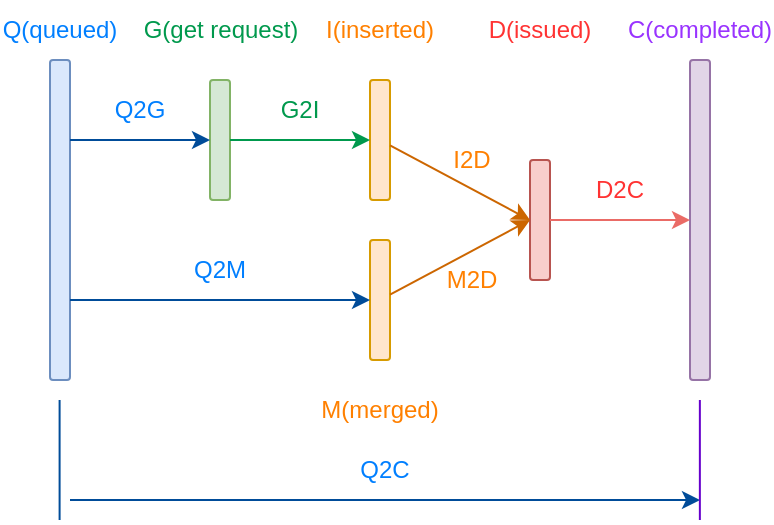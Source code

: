 <mxfile version="19.0.3" type="device"><diagram id="qlo248APup-mXne8M70k" name="第 1 页"><mxGraphModel dx="769" dy="475" grid="1" gridSize="5" guides="1" tooltips="1" connect="1" arrows="1" fold="1" page="1" pageScale="1" pageWidth="827" pageHeight="1169" math="0" shadow="0"><root><mxCell id="0"/><mxCell id="1" parent="0"/><mxCell id="tnAz2uK4wf-B3SNA5CHm-3" value="" style="endArrow=classic;html=1;rounded=0;strokeColor=#004C99;" edge="1" parent="1"><mxGeometry width="50" height="50" relative="1" as="geometry"><mxPoint x="50" y="580" as="sourcePoint"/><mxPoint x="365" y="580" as="targetPoint"/></mxGeometry></mxCell><mxCell id="tnAz2uK4wf-B3SNA5CHm-4" value="Q2G" style="text;html=1;strokeColor=none;fillColor=none;align=center;verticalAlign=middle;whiteSpace=wrap;rounded=0;fontColor=#007FFF;" vertex="1" parent="1"><mxGeometry x="50" y="370" width="70" height="30" as="geometry"/></mxCell><mxCell id="tnAz2uK4wf-B3SNA5CHm-7" value="G2I" style="text;html=1;strokeColor=none;fillColor=none;align=center;verticalAlign=middle;whiteSpace=wrap;rounded=0;fontColor=#00994D;" vertex="1" parent="1"><mxGeometry x="130" y="370" width="70" height="30" as="geometry"/></mxCell><mxCell id="tnAz2uK4wf-B3SNA5CHm-8" value="" style="rounded=1;whiteSpace=wrap;html=1;fillColor=#dae8fc;strokeColor=#6c8ebf;" vertex="1" parent="1"><mxGeometry x="40" y="360" width="10" height="160" as="geometry"/></mxCell><mxCell id="tnAz2uK4wf-B3SNA5CHm-11" value="" style="rounded=1;whiteSpace=wrap;html=1;fillColor=#d5e8d4;strokeColor=#82b366;" vertex="1" parent="1"><mxGeometry x="120" y="370" width="10" height="60" as="geometry"/></mxCell><mxCell id="tnAz2uK4wf-B3SNA5CHm-12" style="edgeStyle=orthogonalEdgeStyle;rounded=0;orthogonalLoop=1;jettySize=auto;html=1;exitX=1;exitY=0.25;exitDx=0;exitDy=0;entryX=0;entryY=0.5;entryDx=0;entryDy=0;strokeColor=#004C99;" edge="1" parent="1" source="tnAz2uK4wf-B3SNA5CHm-8" target="tnAz2uK4wf-B3SNA5CHm-11"><mxGeometry relative="1" as="geometry"/></mxCell><mxCell id="tnAz2uK4wf-B3SNA5CHm-13" value="" style="rounded=1;whiteSpace=wrap;html=1;fillColor=#ffe6cc;strokeColor=#d79b00;" vertex="1" parent="1"><mxGeometry x="200" y="370" width="10" height="60" as="geometry"/></mxCell><mxCell id="tnAz2uK4wf-B3SNA5CHm-14" style="edgeStyle=orthogonalEdgeStyle;rounded=0;orthogonalLoop=1;jettySize=auto;html=1;entryX=0;entryY=0.5;entryDx=0;entryDy=0;strokeColor=#00994D;" edge="1" parent="1" source="tnAz2uK4wf-B3SNA5CHm-11" target="tnAz2uK4wf-B3SNA5CHm-13"><mxGeometry relative="1" as="geometry"/></mxCell><mxCell id="tnAz2uK4wf-B3SNA5CHm-15" value="" style="rounded=1;whiteSpace=wrap;html=1;fillColor=#ffe6cc;strokeColor=#d79b00;" vertex="1" parent="1"><mxGeometry x="200" y="450" width="10" height="60" as="geometry"/></mxCell><mxCell id="tnAz2uK4wf-B3SNA5CHm-16" style="edgeStyle=orthogonalEdgeStyle;rounded=0;orthogonalLoop=1;jettySize=auto;html=1;exitX=1;exitY=0.75;exitDx=0;exitDy=0;entryX=0;entryY=0.5;entryDx=0;entryDy=0;strokeColor=#004C99;" edge="1" parent="1" source="tnAz2uK4wf-B3SNA5CHm-8" target="tnAz2uK4wf-B3SNA5CHm-15"><mxGeometry relative="1" as="geometry"/></mxCell><mxCell id="tnAz2uK4wf-B3SNA5CHm-17" value="" style="rounded=1;whiteSpace=wrap;html=1;fillColor=#f8cecc;strokeColor=#b85450;" vertex="1" parent="1"><mxGeometry x="280" y="410" width="10" height="60" as="geometry"/></mxCell><mxCell id="tnAz2uK4wf-B3SNA5CHm-18" style="orthogonalLoop=1;jettySize=auto;html=1;rounded=0;strokeColor=#CC6600;" edge="1" parent="1" source="tnAz2uK4wf-B3SNA5CHm-13"><mxGeometry relative="1" as="geometry"><mxPoint x="280" y="440" as="targetPoint"/></mxGeometry></mxCell><mxCell id="tnAz2uK4wf-B3SNA5CHm-19" style="orthogonalLoop=1;jettySize=auto;html=1;rounded=0;strokeColor=#CC6600;entryX=0;entryY=0.5;entryDx=0;entryDy=0;" edge="1" parent="1" source="tnAz2uK4wf-B3SNA5CHm-15" target="tnAz2uK4wf-B3SNA5CHm-17"><mxGeometry relative="1" as="geometry"><mxPoint x="280" y="450" as="targetPoint"/></mxGeometry></mxCell><mxCell id="tnAz2uK4wf-B3SNA5CHm-20" value="" style="rounded=1;whiteSpace=wrap;html=1;fillColor=#e1d5e7;strokeColor=#9673a6;" vertex="1" parent="1"><mxGeometry x="360" y="360" width="10" height="160" as="geometry"/></mxCell><mxCell id="tnAz2uK4wf-B3SNA5CHm-21" style="edgeStyle=orthogonalEdgeStyle;rounded=1;orthogonalLoop=1;jettySize=auto;html=1;entryX=0;entryY=0.5;entryDx=0;entryDy=0;strokeColor=#EA6B66;" edge="1" parent="1" source="tnAz2uK4wf-B3SNA5CHm-17" target="tnAz2uK4wf-B3SNA5CHm-20"><mxGeometry relative="1" as="geometry"/></mxCell><mxCell id="tnAz2uK4wf-B3SNA5CHm-24" value="D2C" style="text;html=1;strokeColor=none;fillColor=none;align=center;verticalAlign=middle;whiteSpace=wrap;rounded=0;fontColor=#FF3333;" vertex="1" parent="1"><mxGeometry x="290" y="410" width="70" height="30" as="geometry"/></mxCell><mxCell id="tnAz2uK4wf-B3SNA5CHm-26" value="Q(queued)" style="text;html=1;strokeColor=none;fillColor=none;align=center;verticalAlign=middle;whiteSpace=wrap;rounded=0;fontColor=#007FFF;" vertex="1" parent="1"><mxGeometry x="15" y="330" width="60" height="30" as="geometry"/></mxCell><mxCell id="tnAz2uK4wf-B3SNA5CHm-27" value="G(get request)" style="text;html=1;strokeColor=none;fillColor=none;align=center;verticalAlign=middle;whiteSpace=wrap;rounded=0;fontColor=#00994D;" vertex="1" parent="1"><mxGeometry x="82.5" y="330" width="85" height="30" as="geometry"/></mxCell><mxCell id="tnAz2uK4wf-B3SNA5CHm-28" value="I(inserted)" style="text;html=1;strokeColor=none;fillColor=none;align=center;verticalAlign=middle;whiteSpace=wrap;rounded=0;fontColor=#FF8000;" vertex="1" parent="1"><mxGeometry x="175" y="330" width="60" height="30" as="geometry"/></mxCell><mxCell id="tnAz2uK4wf-B3SNA5CHm-29" value="D(issued)" style="text;html=1;strokeColor=none;fillColor=none;align=center;verticalAlign=middle;whiteSpace=wrap;rounded=0;fontColor=#FF3333;" vertex="1" parent="1"><mxGeometry x="255" y="330" width="60" height="30" as="geometry"/></mxCell><mxCell id="tnAz2uK4wf-B3SNA5CHm-30" value="C(completed)" style="text;html=1;strokeColor=none;fillColor=none;align=center;verticalAlign=middle;whiteSpace=wrap;rounded=0;fontColor=#9933FF;" vertex="1" parent="1"><mxGeometry x="335" y="330" width="60" height="30" as="geometry"/></mxCell><mxCell id="tnAz2uK4wf-B3SNA5CHm-31" value="M(merged)" style="text;html=1;strokeColor=none;fillColor=none;align=center;verticalAlign=middle;whiteSpace=wrap;rounded=0;fontColor=#FF8000;" vertex="1" parent="1"><mxGeometry x="175" y="520" width="60" height="30" as="geometry"/></mxCell><mxCell id="tnAz2uK4wf-B3SNA5CHm-32" value="Q2M" style="text;html=1;strokeColor=none;fillColor=none;align=center;verticalAlign=middle;whiteSpace=wrap;rounded=0;fontColor=#007FFF;" vertex="1" parent="1"><mxGeometry x="50" y="450" width="150" height="30" as="geometry"/></mxCell><mxCell id="tnAz2uK4wf-B3SNA5CHm-33" value="M2D" style="text;html=1;strokeColor=none;fillColor=none;align=center;verticalAlign=middle;whiteSpace=wrap;rounded=0;rotation=0;fontColor=#FF8000;" vertex="1" parent="1"><mxGeometry x="230.91" y="455" width="40" height="29.4" as="geometry"/></mxCell><mxCell id="tnAz2uK4wf-B3SNA5CHm-34" value="I2D" style="text;html=1;strokeColor=none;fillColor=none;align=center;verticalAlign=middle;whiteSpace=wrap;rounded=0;rotation=0;fontColor=#FF8000;" vertex="1" parent="1"><mxGeometry x="230" y="395.0" width="41.81" height="29.4" as="geometry"/></mxCell><mxCell id="tnAz2uK4wf-B3SNA5CHm-36" value="" style="endArrow=none;html=1;rounded=0;strokeColor=#004C99;endFill=0;" edge="1" parent="1"><mxGeometry width="50" height="50" relative="1" as="geometry"><mxPoint x="44.8" y="590" as="sourcePoint"/><mxPoint x="44.8" y="530" as="targetPoint"/></mxGeometry></mxCell><mxCell id="tnAz2uK4wf-B3SNA5CHm-37" value="" style="endArrow=none;html=1;rounded=0;strokeColor=#6600CC;" edge="1" parent="1"><mxGeometry width="50" height="50" relative="1" as="geometry"><mxPoint x="364.93" y="590" as="sourcePoint"/><mxPoint x="364.93" y="530" as="targetPoint"/></mxGeometry></mxCell><mxCell id="tnAz2uK4wf-B3SNA5CHm-38" value="Q2C" style="text;html=1;strokeColor=none;fillColor=none;align=center;verticalAlign=middle;whiteSpace=wrap;rounded=0;fontColor=#007FFF;" vertex="1" parent="1"><mxGeometry x="50" y="550" width="315" height="30" as="geometry"/></mxCell></root></mxGraphModel></diagram></mxfile>